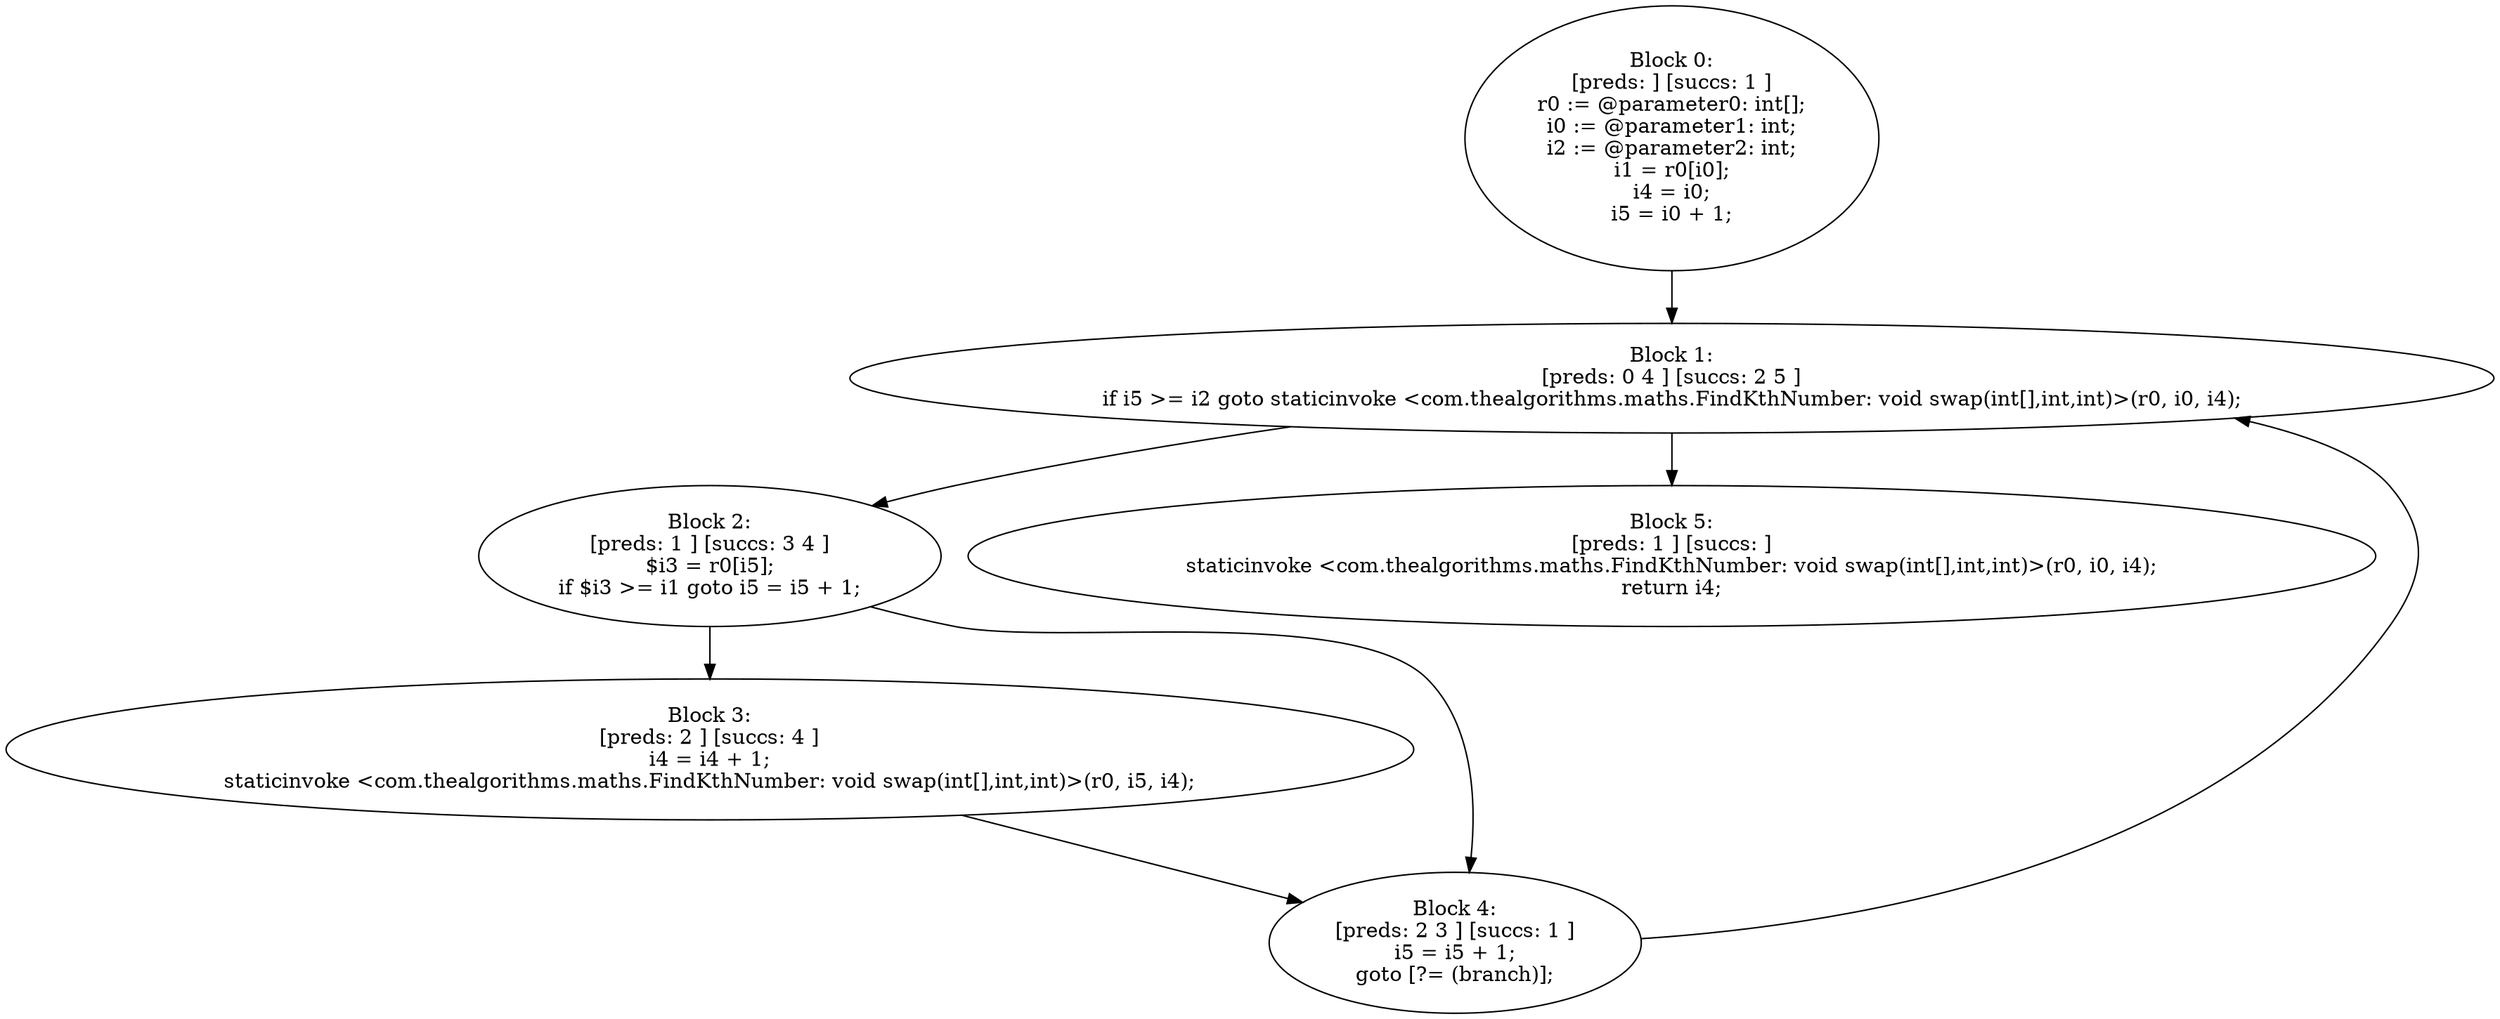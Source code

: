 digraph "unitGraph" {
    "Block 0:
[preds: ] [succs: 1 ]
r0 := @parameter0: int[];
i0 := @parameter1: int;
i2 := @parameter2: int;
i1 = r0[i0];
i4 = i0;
i5 = i0 + 1;
"
    "Block 1:
[preds: 0 4 ] [succs: 2 5 ]
if i5 >= i2 goto staticinvoke <com.thealgorithms.maths.FindKthNumber: void swap(int[],int,int)>(r0, i0, i4);
"
    "Block 2:
[preds: 1 ] [succs: 3 4 ]
$i3 = r0[i5];
if $i3 >= i1 goto i5 = i5 + 1;
"
    "Block 3:
[preds: 2 ] [succs: 4 ]
i4 = i4 + 1;
staticinvoke <com.thealgorithms.maths.FindKthNumber: void swap(int[],int,int)>(r0, i5, i4);
"
    "Block 4:
[preds: 2 3 ] [succs: 1 ]
i5 = i5 + 1;
goto [?= (branch)];
"
    "Block 5:
[preds: 1 ] [succs: ]
staticinvoke <com.thealgorithms.maths.FindKthNumber: void swap(int[],int,int)>(r0, i0, i4);
return i4;
"
    "Block 0:
[preds: ] [succs: 1 ]
r0 := @parameter0: int[];
i0 := @parameter1: int;
i2 := @parameter2: int;
i1 = r0[i0];
i4 = i0;
i5 = i0 + 1;
"->"Block 1:
[preds: 0 4 ] [succs: 2 5 ]
if i5 >= i2 goto staticinvoke <com.thealgorithms.maths.FindKthNumber: void swap(int[],int,int)>(r0, i0, i4);
";
    "Block 1:
[preds: 0 4 ] [succs: 2 5 ]
if i5 >= i2 goto staticinvoke <com.thealgorithms.maths.FindKthNumber: void swap(int[],int,int)>(r0, i0, i4);
"->"Block 2:
[preds: 1 ] [succs: 3 4 ]
$i3 = r0[i5];
if $i3 >= i1 goto i5 = i5 + 1;
";
    "Block 1:
[preds: 0 4 ] [succs: 2 5 ]
if i5 >= i2 goto staticinvoke <com.thealgorithms.maths.FindKthNumber: void swap(int[],int,int)>(r0, i0, i4);
"->"Block 5:
[preds: 1 ] [succs: ]
staticinvoke <com.thealgorithms.maths.FindKthNumber: void swap(int[],int,int)>(r0, i0, i4);
return i4;
";
    "Block 2:
[preds: 1 ] [succs: 3 4 ]
$i3 = r0[i5];
if $i3 >= i1 goto i5 = i5 + 1;
"->"Block 3:
[preds: 2 ] [succs: 4 ]
i4 = i4 + 1;
staticinvoke <com.thealgorithms.maths.FindKthNumber: void swap(int[],int,int)>(r0, i5, i4);
";
    "Block 2:
[preds: 1 ] [succs: 3 4 ]
$i3 = r0[i5];
if $i3 >= i1 goto i5 = i5 + 1;
"->"Block 4:
[preds: 2 3 ] [succs: 1 ]
i5 = i5 + 1;
goto [?= (branch)];
";
    "Block 3:
[preds: 2 ] [succs: 4 ]
i4 = i4 + 1;
staticinvoke <com.thealgorithms.maths.FindKthNumber: void swap(int[],int,int)>(r0, i5, i4);
"->"Block 4:
[preds: 2 3 ] [succs: 1 ]
i5 = i5 + 1;
goto [?= (branch)];
";
    "Block 4:
[preds: 2 3 ] [succs: 1 ]
i5 = i5 + 1;
goto [?= (branch)];
"->"Block 1:
[preds: 0 4 ] [succs: 2 5 ]
if i5 >= i2 goto staticinvoke <com.thealgorithms.maths.FindKthNumber: void swap(int[],int,int)>(r0, i0, i4);
";
}
